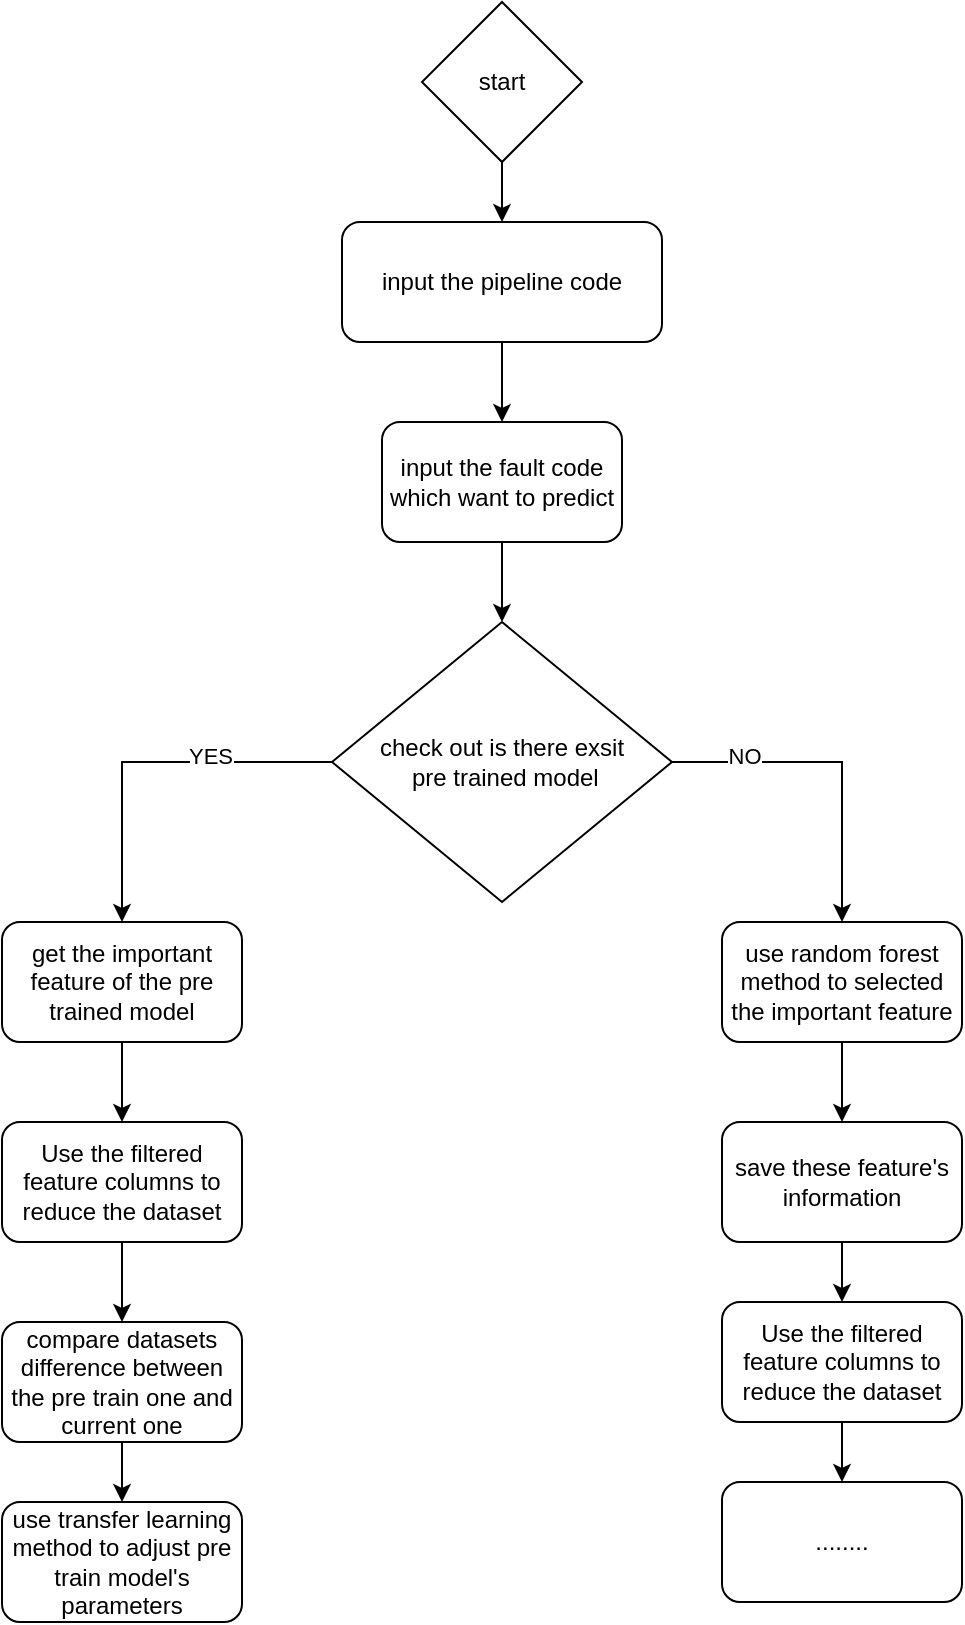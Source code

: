 <mxfile version="24.6.4" type="github">
  <diagram name="第 1 页" id="ZZP4DtZy3uweT7do1U-z">
    <mxGraphModel dx="1022" dy="684" grid="1" gridSize="10" guides="1" tooltips="1" connect="1" arrows="1" fold="1" page="1" pageScale="1" pageWidth="827" pageHeight="1169" math="0" shadow="0">
      <root>
        <mxCell id="0" />
        <mxCell id="1" parent="0" />
        <mxCell id="yVVEGM8As_ze5ZNv9kSu-3" value="" style="edgeStyle=orthogonalEdgeStyle;rounded=0;orthogonalLoop=1;jettySize=auto;html=1;" edge="1" parent="1" source="yVVEGM8As_ze5ZNv9kSu-1" target="yVVEGM8As_ze5ZNv9kSu-2">
          <mxGeometry relative="1" as="geometry" />
        </mxCell>
        <mxCell id="yVVEGM8As_ze5ZNv9kSu-1" value="start" style="rhombus;whiteSpace=wrap;html=1;" vertex="1" parent="1">
          <mxGeometry x="320" y="50" width="80" height="80" as="geometry" />
        </mxCell>
        <mxCell id="yVVEGM8As_ze5ZNv9kSu-5" value="" style="edgeStyle=orthogonalEdgeStyle;rounded=0;orthogonalLoop=1;jettySize=auto;html=1;" edge="1" parent="1" source="yVVEGM8As_ze5ZNv9kSu-2" target="yVVEGM8As_ze5ZNv9kSu-4">
          <mxGeometry relative="1" as="geometry" />
        </mxCell>
        <mxCell id="yVVEGM8As_ze5ZNv9kSu-2" value="input the pipeline code" style="rounded=1;whiteSpace=wrap;html=1;" vertex="1" parent="1">
          <mxGeometry x="280" y="160" width="160" height="60" as="geometry" />
        </mxCell>
        <mxCell id="yVVEGM8As_ze5ZNv9kSu-13" value="" style="edgeStyle=orthogonalEdgeStyle;rounded=0;orthogonalLoop=1;jettySize=auto;html=1;" edge="1" parent="1" source="yVVEGM8As_ze5ZNv9kSu-4" target="yVVEGM8As_ze5ZNv9kSu-10">
          <mxGeometry relative="1" as="geometry" />
        </mxCell>
        <mxCell id="yVVEGM8As_ze5ZNv9kSu-4" value="input the fault code which want to predict" style="whiteSpace=wrap;html=1;rounded=1;" vertex="1" parent="1">
          <mxGeometry x="300" y="260" width="120" height="60" as="geometry" />
        </mxCell>
        <mxCell id="yVVEGM8As_ze5ZNv9kSu-17" style="edgeStyle=orthogonalEdgeStyle;rounded=0;orthogonalLoop=1;jettySize=auto;html=1;exitX=0;exitY=0.5;exitDx=0;exitDy=0;entryX=0.5;entryY=0;entryDx=0;entryDy=0;" edge="1" parent="1" source="yVVEGM8As_ze5ZNv9kSu-10" target="yVVEGM8As_ze5ZNv9kSu-15">
          <mxGeometry relative="1" as="geometry" />
        </mxCell>
        <mxCell id="yVVEGM8As_ze5ZNv9kSu-18" value="YES" style="edgeLabel;html=1;align=center;verticalAlign=middle;resizable=0;points=[];" vertex="1" connectable="0" parent="yVVEGM8As_ze5ZNv9kSu-17">
          <mxGeometry x="-0.341" y="-3" relative="1" as="geometry">
            <mxPoint as="offset" />
          </mxGeometry>
        </mxCell>
        <mxCell id="yVVEGM8As_ze5ZNv9kSu-19" style="edgeStyle=orthogonalEdgeStyle;rounded=0;orthogonalLoop=1;jettySize=auto;html=1;exitX=1;exitY=0.5;exitDx=0;exitDy=0;entryX=0.5;entryY=0;entryDx=0;entryDy=0;" edge="1" parent="1" source="yVVEGM8As_ze5ZNv9kSu-10" target="yVVEGM8As_ze5ZNv9kSu-16">
          <mxGeometry relative="1" as="geometry" />
        </mxCell>
        <mxCell id="yVVEGM8As_ze5ZNv9kSu-20" value="NO" style="edgeLabel;html=1;align=center;verticalAlign=middle;resizable=0;points=[];" vertex="1" connectable="0" parent="yVVEGM8As_ze5ZNv9kSu-19">
          <mxGeometry x="-0.564" y="3" relative="1" as="geometry">
            <mxPoint as="offset" />
          </mxGeometry>
        </mxCell>
        <mxCell id="yVVEGM8As_ze5ZNv9kSu-10" value="check out is there exsit&lt;div&gt;&amp;nbsp;pre trained model&lt;/div&gt;" style="rhombus;whiteSpace=wrap;html=1;" vertex="1" parent="1">
          <mxGeometry x="275" y="360" width="170" height="140" as="geometry" />
        </mxCell>
        <mxCell id="yVVEGM8As_ze5ZNv9kSu-22" value="" style="edgeStyle=orthogonalEdgeStyle;rounded=0;orthogonalLoop=1;jettySize=auto;html=1;" edge="1" parent="1" source="yVVEGM8As_ze5ZNv9kSu-15" target="yVVEGM8As_ze5ZNv9kSu-21">
          <mxGeometry relative="1" as="geometry" />
        </mxCell>
        <mxCell id="yVVEGM8As_ze5ZNv9kSu-15" value="&lt;div&gt;&lt;br&gt;&lt;/div&gt;get the important feature of the pre trained model&lt;div&gt;&lt;br&gt;&lt;/div&gt;" style="rounded=1;whiteSpace=wrap;html=1;" vertex="1" parent="1">
          <mxGeometry x="110" y="510" width="120" height="60" as="geometry" />
        </mxCell>
        <mxCell id="yVVEGM8As_ze5ZNv9kSu-28" value="" style="edgeStyle=orthogonalEdgeStyle;rounded=0;orthogonalLoop=1;jettySize=auto;html=1;" edge="1" parent="1" source="yVVEGM8As_ze5ZNv9kSu-16" target="yVVEGM8As_ze5ZNv9kSu-27">
          <mxGeometry relative="1" as="geometry" />
        </mxCell>
        <mxCell id="yVVEGM8As_ze5ZNv9kSu-16" value="use random forest method to selected the important feature" style="rounded=1;whiteSpace=wrap;html=1;" vertex="1" parent="1">
          <mxGeometry x="470" y="510" width="120" height="60" as="geometry" />
        </mxCell>
        <mxCell id="yVVEGM8As_ze5ZNv9kSu-24" value="" style="edgeStyle=orthogonalEdgeStyle;rounded=0;orthogonalLoop=1;jettySize=auto;html=1;" edge="1" parent="1" source="yVVEGM8As_ze5ZNv9kSu-21" target="yVVEGM8As_ze5ZNv9kSu-23">
          <mxGeometry relative="1" as="geometry" />
        </mxCell>
        <mxCell id="yVVEGM8As_ze5ZNv9kSu-21" value="Use the filtered feature columns to reduce the dataset" style="whiteSpace=wrap;html=1;rounded=1;" vertex="1" parent="1">
          <mxGeometry x="110" y="610" width="120" height="60" as="geometry" />
        </mxCell>
        <mxCell id="yVVEGM8As_ze5ZNv9kSu-26" value="" style="edgeStyle=orthogonalEdgeStyle;rounded=0;orthogonalLoop=1;jettySize=auto;html=1;" edge="1" parent="1" source="yVVEGM8As_ze5ZNv9kSu-23" target="yVVEGM8As_ze5ZNv9kSu-25">
          <mxGeometry relative="1" as="geometry" />
        </mxCell>
        <mxCell id="yVVEGM8As_ze5ZNv9kSu-23" value="compare datasets difference between the pre train one and current one" style="whiteSpace=wrap;html=1;rounded=1;" vertex="1" parent="1">
          <mxGeometry x="110" y="710" width="120" height="60" as="geometry" />
        </mxCell>
        <mxCell id="yVVEGM8As_ze5ZNv9kSu-25" value="use transfer learning method to adjust pre train model&#39;s parameters" style="whiteSpace=wrap;html=1;rounded=1;" vertex="1" parent="1">
          <mxGeometry x="110" y="800" width="120" height="60" as="geometry" />
        </mxCell>
        <mxCell id="yVVEGM8As_ze5ZNv9kSu-30" value="" style="edgeStyle=orthogonalEdgeStyle;rounded=0;orthogonalLoop=1;jettySize=auto;html=1;" edge="1" parent="1" source="yVVEGM8As_ze5ZNv9kSu-27" target="yVVEGM8As_ze5ZNv9kSu-29">
          <mxGeometry relative="1" as="geometry" />
        </mxCell>
        <mxCell id="yVVEGM8As_ze5ZNv9kSu-27" value="save these feature&#39;s information" style="whiteSpace=wrap;html=1;rounded=1;" vertex="1" parent="1">
          <mxGeometry x="470" y="610" width="120" height="60" as="geometry" />
        </mxCell>
        <mxCell id="yVVEGM8As_ze5ZNv9kSu-32" value="" style="edgeStyle=orthogonalEdgeStyle;rounded=0;orthogonalLoop=1;jettySize=auto;html=1;" edge="1" parent="1" source="yVVEGM8As_ze5ZNv9kSu-29" target="yVVEGM8As_ze5ZNv9kSu-31">
          <mxGeometry relative="1" as="geometry" />
        </mxCell>
        <mxCell id="yVVEGM8As_ze5ZNv9kSu-29" value="Use the filtered feature columns to reduce the dataset" style="whiteSpace=wrap;html=1;rounded=1;" vertex="1" parent="1">
          <mxGeometry x="470" y="700" width="120" height="60" as="geometry" />
        </mxCell>
        <mxCell id="yVVEGM8As_ze5ZNv9kSu-31" value="........" style="whiteSpace=wrap;html=1;rounded=1;" vertex="1" parent="1">
          <mxGeometry x="470" y="790" width="120" height="60" as="geometry" />
        </mxCell>
      </root>
    </mxGraphModel>
  </diagram>
</mxfile>
